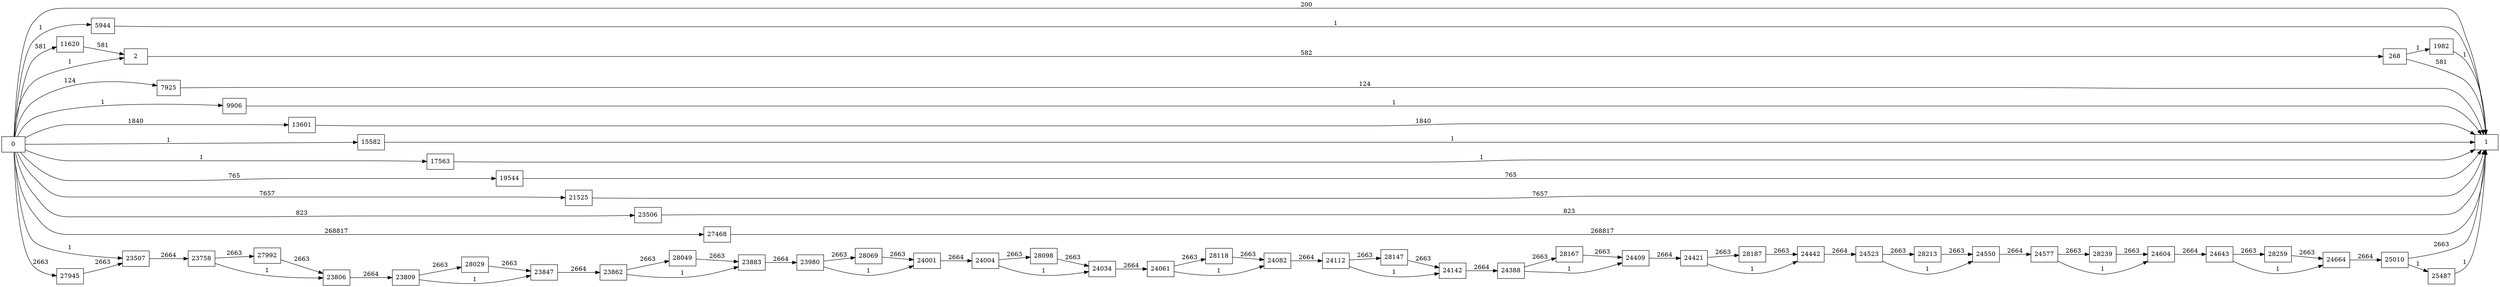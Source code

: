 digraph {
	graph [rankdir=LR]
	node [shape=rectangle]
	2 -> 268 [label=582]
	268 -> 1 [label=581]
	268 -> 1982 [label=1]
	1982 -> 1 [label=1]
	5944 -> 1 [label=1]
	7925 -> 1 [label=124]
	9906 -> 1 [label=1]
	11620 -> 2 [label=581]
	13601 -> 1 [label=1840]
	15582 -> 1 [label=1]
	17563 -> 1 [label=1]
	19544 -> 1 [label=765]
	21525 -> 1 [label=7657]
	23506 -> 1 [label=823]
	23507 -> 23758 [label=2664]
	23758 -> 23806 [label=1]
	23758 -> 27992 [label=2663]
	23806 -> 23809 [label=2664]
	23809 -> 23847 [label=1]
	23809 -> 28029 [label=2663]
	23847 -> 23862 [label=2664]
	23862 -> 23883 [label=1]
	23862 -> 28049 [label=2663]
	23883 -> 23980 [label=2664]
	23980 -> 24001 [label=1]
	23980 -> 28069 [label=2663]
	24001 -> 24004 [label=2664]
	24004 -> 24034 [label=1]
	24004 -> 28098 [label=2663]
	24034 -> 24061 [label=2664]
	24061 -> 24082 [label=1]
	24061 -> 28118 [label=2663]
	24082 -> 24112 [label=2664]
	24112 -> 24142 [label=1]
	24112 -> 28147 [label=2663]
	24142 -> 24388 [label=2664]
	24388 -> 24409 [label=1]
	24388 -> 28167 [label=2663]
	24409 -> 24421 [label=2664]
	24421 -> 24442 [label=1]
	24421 -> 28187 [label=2663]
	24442 -> 24523 [label=2664]
	24523 -> 24550 [label=1]
	24523 -> 28213 [label=2663]
	24550 -> 24577 [label=2664]
	24577 -> 24604 [label=1]
	24577 -> 28239 [label=2663]
	24604 -> 24643 [label=2664]
	24643 -> 24664 [label=1]
	24643 -> 28259 [label=2663]
	24664 -> 25010 [label=2664]
	25010 -> 1 [label=2663]
	25010 -> 25487 [label=1]
	25487 -> 1 [label=1]
	27468 -> 1 [label=268817]
	27945 -> 23507 [label=2663]
	27992 -> 23806 [label=2663]
	28029 -> 23847 [label=2663]
	28049 -> 23883 [label=2663]
	28069 -> 24001 [label=2663]
	28098 -> 24034 [label=2663]
	28118 -> 24082 [label=2663]
	28147 -> 24142 [label=2663]
	28167 -> 24409 [label=2663]
	28187 -> 24442 [label=2663]
	28213 -> 24550 [label=2663]
	28239 -> 24604 [label=2663]
	28259 -> 24664 [label=2663]
	0 -> 2 [label=1]
	0 -> 23507 [label=1]
	0 -> 1 [label=200]
	0 -> 5944 [label=1]
	0 -> 7925 [label=124]
	0 -> 9906 [label=1]
	0 -> 11620 [label=581]
	0 -> 13601 [label=1840]
	0 -> 15582 [label=1]
	0 -> 17563 [label=1]
	0 -> 19544 [label=765]
	0 -> 21525 [label=7657]
	0 -> 23506 [label=823]
	0 -> 27468 [label=268817]
	0 -> 27945 [label=2663]
}
